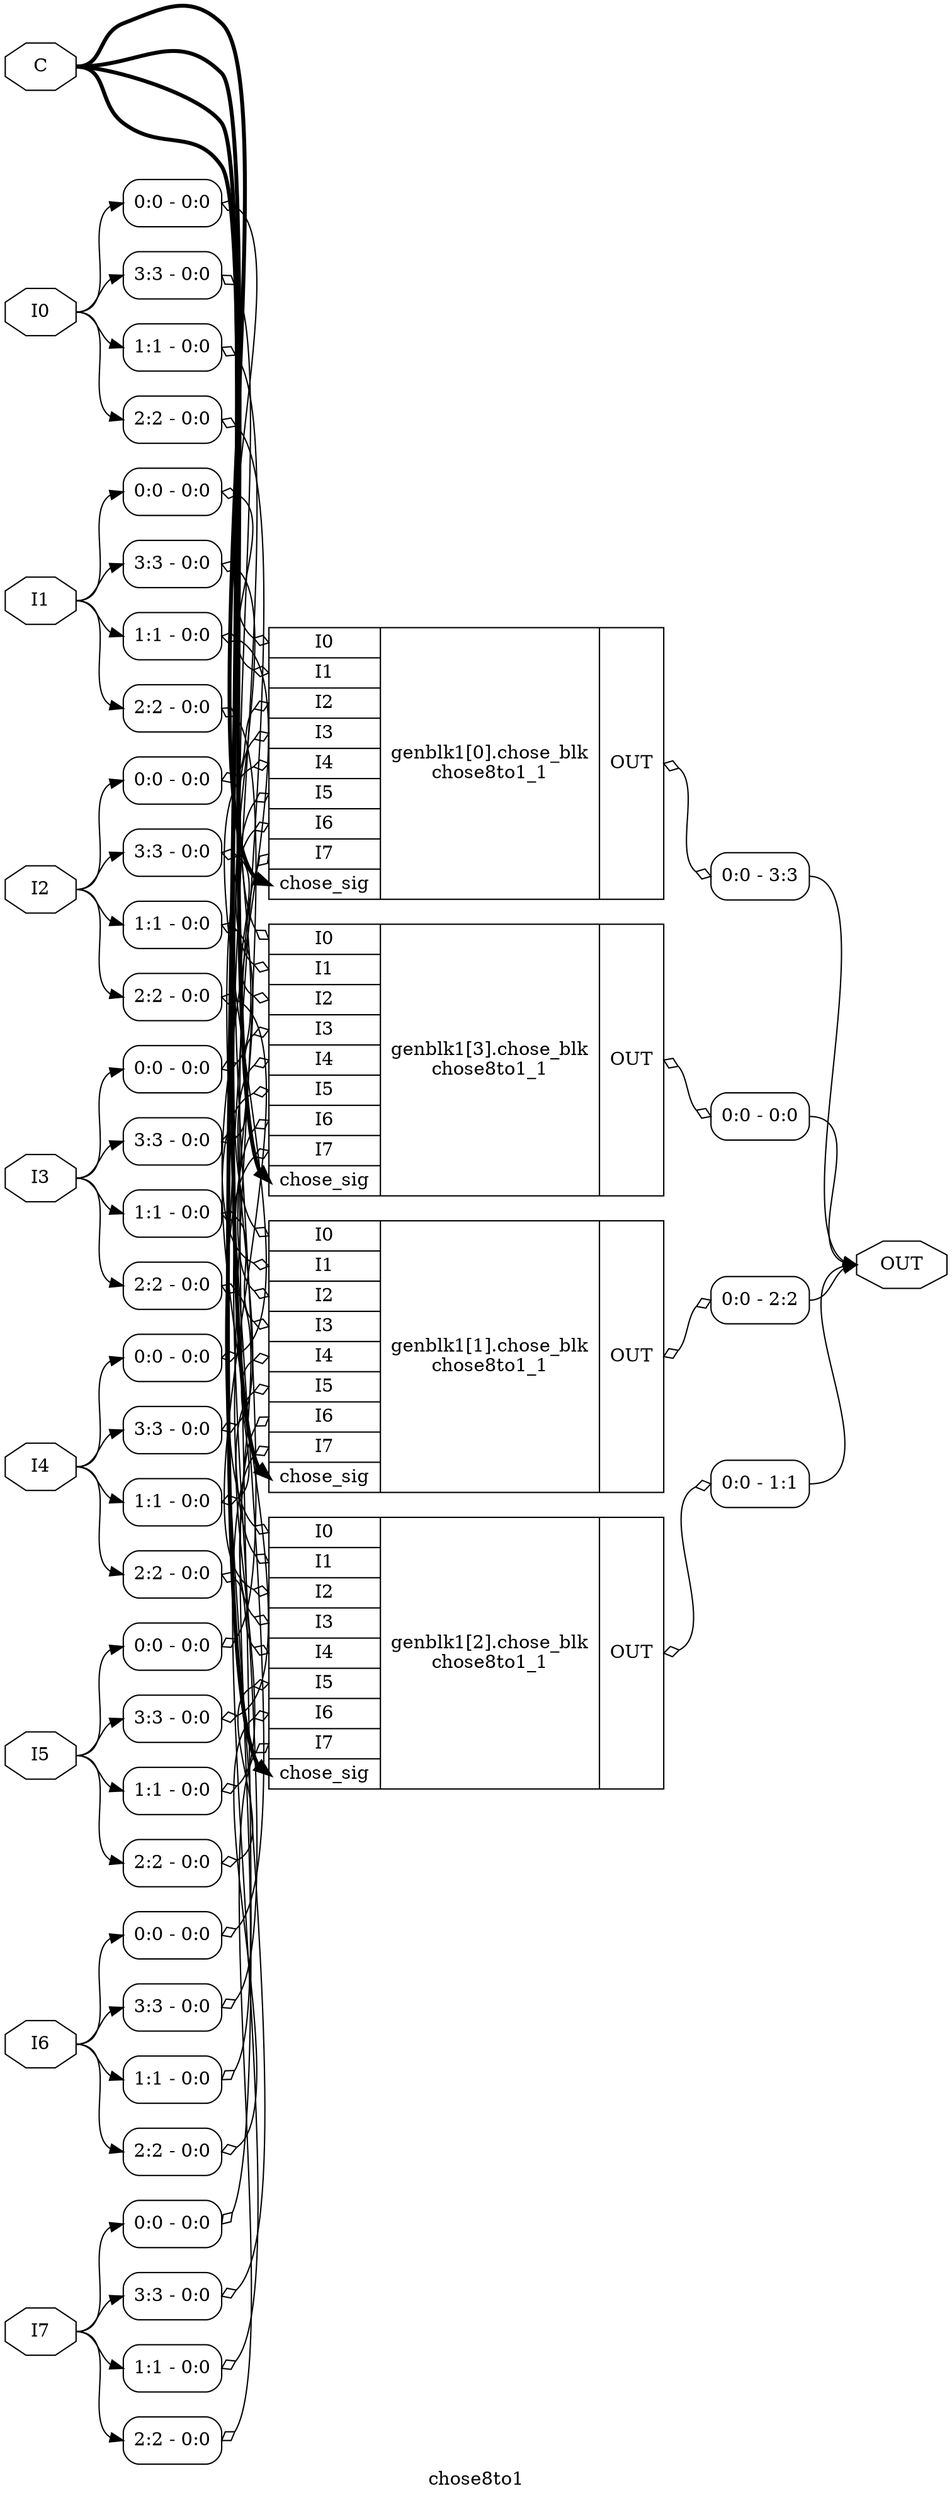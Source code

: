 digraph "chose8to1" {
label="chose8to1";
rankdir="LR";
remincross=true;
n1 [ shape=octagon, label="C", color="black", fontcolor="black" ];
n2 [ shape=octagon, label="I0", color="black", fontcolor="black" ];
n3 [ shape=octagon, label="I1", color="black", fontcolor="black" ];
n4 [ shape=octagon, label="I2", color="black", fontcolor="black" ];
n5 [ shape=octagon, label="I3", color="black", fontcolor="black" ];
n6 [ shape=octagon, label="I4", color="black", fontcolor="black" ];
n7 [ shape=octagon, label="I5", color="black", fontcolor="black" ];
n8 [ shape=octagon, label="I6", color="black", fontcolor="black" ];
n9 [ shape=octagon, label="I7", color="black", fontcolor="black" ];
n10 [ shape=octagon, label="OUT", color="black", fontcolor="black" ];
{ rank="source"; n1; n2; n3; n4; n5; n6; n7; n8; n9;}
{ rank="sink"; n10;}
c12 [ shape=record, label="{{<p2> I0|<p3> I1|<p4> I2|<p5> I3|<p6> I4|<p7> I5|<p8> I6|<p9> I7|<p11> chose_sig}|genblk1[0].chose_blk\nchose8to1_1|{<p10> OUT}}" ];
x0 [ shape=record, style=rounded, label="<s0> 0:0 - 0:0 " ];
x0:e -> c12:p2:w [arrowhead=odiamond, arrowtail=odiamond, dir=both, color="black", label=""];
x1 [ shape=record, style=rounded, label="<s0> 0:0 - 0:0 " ];
x1:e -> c12:p3:w [arrowhead=odiamond, arrowtail=odiamond, dir=both, color="black", label=""];
x2 [ shape=record, style=rounded, label="<s0> 0:0 - 0:0 " ];
x2:e -> c12:p4:w [arrowhead=odiamond, arrowtail=odiamond, dir=both, color="black", label=""];
x3 [ shape=record, style=rounded, label="<s0> 0:0 - 0:0 " ];
x3:e -> c12:p5:w [arrowhead=odiamond, arrowtail=odiamond, dir=both, color="black", label=""];
x4 [ shape=record, style=rounded, label="<s0> 0:0 - 0:0 " ];
x4:e -> c12:p6:w [arrowhead=odiamond, arrowtail=odiamond, dir=both, color="black", label=""];
x5 [ shape=record, style=rounded, label="<s0> 0:0 - 0:0 " ];
x5:e -> c12:p7:w [arrowhead=odiamond, arrowtail=odiamond, dir=both, color="black", label=""];
x6 [ shape=record, style=rounded, label="<s0> 0:0 - 0:0 " ];
x6:e -> c12:p8:w [arrowhead=odiamond, arrowtail=odiamond, dir=both, color="black", label=""];
x7 [ shape=record, style=rounded, label="<s0> 0:0 - 0:0 " ];
x7:e -> c12:p9:w [arrowhead=odiamond, arrowtail=odiamond, dir=both, color="black", label=""];
x8 [ shape=record, style=rounded, label="<s0> 0:0 - 3:3 " ];
c12:p10:e -> x8:w [arrowhead=odiamond, arrowtail=odiamond, dir=both, color="black", label=""];
c13 [ shape=record, label="{{<p2> I0|<p3> I1|<p4> I2|<p5> I3|<p6> I4|<p7> I5|<p8> I6|<p9> I7|<p11> chose_sig}|genblk1[1].chose_blk\nchose8to1_1|{<p10> OUT}}" ];
x9 [ shape=record, style=rounded, label="<s0> 1:1 - 0:0 " ];
x9:e -> c13:p2:w [arrowhead=odiamond, arrowtail=odiamond, dir=both, color="black", label=""];
x10 [ shape=record, style=rounded, label="<s0> 1:1 - 0:0 " ];
x10:e -> c13:p3:w [arrowhead=odiamond, arrowtail=odiamond, dir=both, color="black", label=""];
x11 [ shape=record, style=rounded, label="<s0> 1:1 - 0:0 " ];
x11:e -> c13:p4:w [arrowhead=odiamond, arrowtail=odiamond, dir=both, color="black", label=""];
x12 [ shape=record, style=rounded, label="<s0> 1:1 - 0:0 " ];
x12:e -> c13:p5:w [arrowhead=odiamond, arrowtail=odiamond, dir=both, color="black", label=""];
x13 [ shape=record, style=rounded, label="<s0> 1:1 - 0:0 " ];
x13:e -> c13:p6:w [arrowhead=odiamond, arrowtail=odiamond, dir=both, color="black", label=""];
x14 [ shape=record, style=rounded, label="<s0> 1:1 - 0:0 " ];
x14:e -> c13:p7:w [arrowhead=odiamond, arrowtail=odiamond, dir=both, color="black", label=""];
x15 [ shape=record, style=rounded, label="<s0> 1:1 - 0:0 " ];
x15:e -> c13:p8:w [arrowhead=odiamond, arrowtail=odiamond, dir=both, color="black", label=""];
x16 [ shape=record, style=rounded, label="<s0> 1:1 - 0:0 " ];
x16:e -> c13:p9:w [arrowhead=odiamond, arrowtail=odiamond, dir=both, color="black", label=""];
x17 [ shape=record, style=rounded, label="<s0> 0:0 - 2:2 " ];
c13:p10:e -> x17:w [arrowhead=odiamond, arrowtail=odiamond, dir=both, color="black", label=""];
c14 [ shape=record, label="{{<p2> I0|<p3> I1|<p4> I2|<p5> I3|<p6> I4|<p7> I5|<p8> I6|<p9> I7|<p11> chose_sig}|genblk1[2].chose_blk\nchose8to1_1|{<p10> OUT}}" ];
x18 [ shape=record, style=rounded, label="<s0> 2:2 - 0:0 " ];
x18:e -> c14:p2:w [arrowhead=odiamond, arrowtail=odiamond, dir=both, color="black", label=""];
x19 [ shape=record, style=rounded, label="<s0> 2:2 - 0:0 " ];
x19:e -> c14:p3:w [arrowhead=odiamond, arrowtail=odiamond, dir=both, color="black", label=""];
x20 [ shape=record, style=rounded, label="<s0> 2:2 - 0:0 " ];
x20:e -> c14:p4:w [arrowhead=odiamond, arrowtail=odiamond, dir=both, color="black", label=""];
x21 [ shape=record, style=rounded, label="<s0> 2:2 - 0:0 " ];
x21:e -> c14:p5:w [arrowhead=odiamond, arrowtail=odiamond, dir=both, color="black", label=""];
x22 [ shape=record, style=rounded, label="<s0> 2:2 - 0:0 " ];
x22:e -> c14:p6:w [arrowhead=odiamond, arrowtail=odiamond, dir=both, color="black", label=""];
x23 [ shape=record, style=rounded, label="<s0> 2:2 - 0:0 " ];
x23:e -> c14:p7:w [arrowhead=odiamond, arrowtail=odiamond, dir=both, color="black", label=""];
x24 [ shape=record, style=rounded, label="<s0> 2:2 - 0:0 " ];
x24:e -> c14:p8:w [arrowhead=odiamond, arrowtail=odiamond, dir=both, color="black", label=""];
x25 [ shape=record, style=rounded, label="<s0> 2:2 - 0:0 " ];
x25:e -> c14:p9:w [arrowhead=odiamond, arrowtail=odiamond, dir=both, color="black", label=""];
x26 [ shape=record, style=rounded, label="<s0> 0:0 - 1:1 " ];
c14:p10:e -> x26:w [arrowhead=odiamond, arrowtail=odiamond, dir=both, color="black", label=""];
c15 [ shape=record, label="{{<p2> I0|<p3> I1|<p4> I2|<p5> I3|<p6> I4|<p7> I5|<p8> I6|<p9> I7|<p11> chose_sig}|genblk1[3].chose_blk\nchose8to1_1|{<p10> OUT}}" ];
x27 [ shape=record, style=rounded, label="<s0> 3:3 - 0:0 " ];
x27:e -> c15:p2:w [arrowhead=odiamond, arrowtail=odiamond, dir=both, color="black", label=""];
x28 [ shape=record, style=rounded, label="<s0> 3:3 - 0:0 " ];
x28:e -> c15:p3:w [arrowhead=odiamond, arrowtail=odiamond, dir=both, color="black", label=""];
x29 [ shape=record, style=rounded, label="<s0> 3:3 - 0:0 " ];
x29:e -> c15:p4:w [arrowhead=odiamond, arrowtail=odiamond, dir=both, color="black", label=""];
x30 [ shape=record, style=rounded, label="<s0> 3:3 - 0:0 " ];
x30:e -> c15:p5:w [arrowhead=odiamond, arrowtail=odiamond, dir=both, color="black", label=""];
x31 [ shape=record, style=rounded, label="<s0> 3:3 - 0:0 " ];
x31:e -> c15:p6:w [arrowhead=odiamond, arrowtail=odiamond, dir=both, color="black", label=""];
x32 [ shape=record, style=rounded, label="<s0> 3:3 - 0:0 " ];
x32:e -> c15:p7:w [arrowhead=odiamond, arrowtail=odiamond, dir=both, color="black", label=""];
x33 [ shape=record, style=rounded, label="<s0> 3:3 - 0:0 " ];
x33:e -> c15:p8:w [arrowhead=odiamond, arrowtail=odiamond, dir=both, color="black", label=""];
x34 [ shape=record, style=rounded, label="<s0> 3:3 - 0:0 " ];
x34:e -> c15:p9:w [arrowhead=odiamond, arrowtail=odiamond, dir=both, color="black", label=""];
x35 [ shape=record, style=rounded, label="<s0> 0:0 - 0:0 " ];
c15:p10:e -> x35:w [arrowhead=odiamond, arrowtail=odiamond, dir=both, color="black", label=""];
n1:e -> c12:p11:w [color="black", style="setlinewidth(3)", label=""];
n1:e -> c13:p11:w [color="black", style="setlinewidth(3)", label=""];
n1:e -> c14:p11:w [color="black", style="setlinewidth(3)", label=""];
n1:e -> c15:p11:w [color="black", style="setlinewidth(3)", label=""];
x17:s0:e -> n10:w [color="black", label=""];
x26:s0:e -> n10:w [color="black", label=""];
x35:s0:e -> n10:w [color="black", label=""];
x8:s0:e -> n10:w [color="black", label=""];
n2:e -> x0:s0:w [color="black", label=""];
n2:e -> x18:s0:w [color="black", label=""];
n2:e -> x27:s0:w [color="black", label=""];
n2:e -> x9:s0:w [color="black", label=""];
n3:e -> x10:s0:w [color="black", label=""];
n3:e -> x19:s0:w [color="black", label=""];
n3:e -> x1:s0:w [color="black", label=""];
n3:e -> x28:s0:w [color="black", label=""];
n4:e -> x11:s0:w [color="black", label=""];
n4:e -> x20:s0:w [color="black", label=""];
n4:e -> x29:s0:w [color="black", label=""];
n4:e -> x2:s0:w [color="black", label=""];
n5:e -> x12:s0:w [color="black", label=""];
n5:e -> x21:s0:w [color="black", label=""];
n5:e -> x30:s0:w [color="black", label=""];
n5:e -> x3:s0:w [color="black", label=""];
n6:e -> x13:s0:w [color="black", label=""];
n6:e -> x22:s0:w [color="black", label=""];
n6:e -> x31:s0:w [color="black", label=""];
n6:e -> x4:s0:w [color="black", label=""];
n7:e -> x14:s0:w [color="black", label=""];
n7:e -> x23:s0:w [color="black", label=""];
n7:e -> x32:s0:w [color="black", label=""];
n7:e -> x5:s0:w [color="black", label=""];
n8:e -> x15:s0:w [color="black", label=""];
n8:e -> x24:s0:w [color="black", label=""];
n8:e -> x33:s0:w [color="black", label=""];
n8:e -> x6:s0:w [color="black", label=""];
n9:e -> x16:s0:w [color="black", label=""];
n9:e -> x25:s0:w [color="black", label=""];
n9:e -> x34:s0:w [color="black", label=""];
n9:e -> x7:s0:w [color="black", label=""];
}
digraph "chose8to1_1" {
label="chose8to1_1";
rankdir="LR";
remincross=true;
n1 [ shape=octagon, label="I0", color="black", fontcolor="black" ];
n2 [ shape=octagon, label="I1", color="black", fontcolor="black" ];
n3 [ shape=octagon, label="I2", color="black", fontcolor="black" ];
n4 [ shape=octagon, label="I3", color="black", fontcolor="black" ];
n5 [ shape=octagon, label="I4", color="black", fontcolor="black" ];
n6 [ shape=octagon, label="I5", color="black", fontcolor="black" ];
n7 [ shape=octagon, label="I6", color="black", fontcolor="black" ];
n8 [ shape=octagon, label="I7", color="black", fontcolor="black" ];
n9 [ shape=octagon, label="OUT", color="black", fontcolor="black" ];
n10 [ shape=diamond, label="_00_", color="black", fontcolor="black" ];
n11 [ shape=diamond, label="_01_", color="black", fontcolor="black" ];
n12 [ shape=diamond, label="_02_", color="black", fontcolor="black" ];
n13 [ shape=diamond, label="_03_", color="black", fontcolor="black" ];
n14 [ shape=diamond, label="_04_", color="black", fontcolor="black" ];
n15 [ shape=diamond, label="_05_", color="black", fontcolor="black" ];
n16 [ shape=diamond, label="_06_", color="black", fontcolor="black" ];
n17 [ shape=diamond, label="_07_", color="black", fontcolor="black" ];
n18 [ shape=diamond, label="_08_", color="black", fontcolor="black" ];
n19 [ shape=diamond, label="_09_", color="black", fontcolor="black" ];
n20 [ shape=diamond, label="_10_", color="black", fontcolor="black" ];
n21 [ shape=diamond, label="_11_", color="black", fontcolor="black" ];
n22 [ shape=diamond, label="_12_", color="black", fontcolor="black" ];
n23 [ shape=diamond, label="_13_", color="black", fontcolor="black" ];
n24 [ shape=diamond, label="_14_", color="black", fontcolor="black" ];
n25 [ shape=diamond, label="_15_", color="black", fontcolor="black" ];
n26 [ shape=diamond, label="_16_", color="black", fontcolor="black" ];
n27 [ shape=diamond, label="_17_", color="black", fontcolor="black" ];
n28 [ shape=diamond, label="_18_", color="black", fontcolor="black" ];
n29 [ shape=diamond, label="_19_", color="black", fontcolor="black" ];
n30 [ shape=diamond, label="_20_", color="black", fontcolor="black" ];
n31 [ shape=diamond, label="_21_", color="black", fontcolor="black" ];
n32 [ shape=octagon, label="chose_sig", color="black", fontcolor="black" ];
{ rank="source"; n1; n2; n3; n32; n4; n5; n6; n7; n8;}
{ rank="sink"; n9;}
c36 [ shape=record, label="{{<p33> A|<p34> B}|$110\n$and|{<p35> Y}}" ];
c37 [ shape=record, label="{{<p33> A|<p34> B}|$111\n$and|{<p35> Y}}" ];
c38 [ shape=record, label="{{<p33> A|<p34> B}|$112\n$and|{<p35> Y}}" ];
c39 [ shape=record, label="{{<p33> A|<p34> B}|$113\n$and|{<p35> Y}}" ];
c40 [ shape=record, label="{{<p33> A|<p34> B}|$114\n$and|{<p35> Y}}" ];
c41 [ shape=record, label="{{<p33> A|<p34> B}|$115\n$and|{<p35> Y}}" ];
c42 [ shape=record, label="{{<p33> A|<p34> B}|$116\n$and|{<p35> Y}}" ];
c43 [ shape=record, label="{{<p33> A|<p34> B}|$117\n$and|{<p35> Y}}" ];
v0 [ label="1'1" ];
c44 [ shape=record, label="{{<p33> A|<p34> B}|$119\n$eq|{<p35> Y}}" ];
v1 [ label="2'10" ];
c45 [ shape=record, label="{{<p33> A|<p34> B}|$120\n$eq|{<p35> Y}}" ];
v2 [ label="2'11" ];
c46 [ shape=record, label="{{<p33> A|<p34> B}|$121\n$eq|{<p35> Y}}" ];
v3 [ label="3'100" ];
c47 [ shape=record, label="{{<p33> A|<p34> B}|$122\n$eq|{<p35> Y}}" ];
v4 [ label="3'101" ];
c48 [ shape=record, label="{{<p33> A|<p34> B}|$123\n$eq|{<p35> Y}}" ];
v5 [ label="3'110" ];
c49 [ shape=record, label="{{<p33> A|<p34> B}|$124\n$eq|{<p35> Y}}" ];
v6 [ label="3'111" ];
c50 [ shape=record, label="{{<p33> A|<p34> B}|$125\n$eq|{<p35> Y}}" ];
c51 [ shape=record, label="{{<p33> A}|$118\n$logic_not|{<p35> Y}}" ];
c52 [ shape=record, label="{{<p33> A|<p34> B}|$126\n$or|{<p35> Y}}" ];
c53 [ shape=record, label="{{<p33> A|<p34> B}|$127\n$or|{<p35> Y}}" ];
c54 [ shape=record, label="{{<p33> A|<p34> B}|$128\n$or|{<p35> Y}}" ];
c55 [ shape=record, label="{{<p33> A|<p34> B}|$129\n$or|{<p35> Y}}" ];
c56 [ shape=record, label="{{<p33> A|<p34> B}|$130\n$or|{<p35> Y}}" ];
c57 [ shape=record, label="{{<p33> A|<p34> B}|$131\n$or|{<p35> Y}}" ];
c58 [ shape=record, label="{{<p33> A|<p34> B}|$132\n$or|{<p35> Y}}" ];
n1:e -> c36:p34:w [color="black", label=""];
c36:p35:e -> n10:w [color="black", label=""];
n10:e -> c52:p33:w [color="black", label=""];
c37:p35:e -> n11:w [color="black", label=""];
n11:e -> c52:p34:w [color="black", label=""];
c38:p35:e -> n12:w [color="black", label=""];
n12:e -> c53:p34:w [color="black", label=""];
c39:p35:e -> n13:w [color="black", label=""];
n13:e -> c54:p34:w [color="black", label=""];
c40:p35:e -> n14:w [color="black", label=""];
n14:e -> c55:p34:w [color="black", label=""];
c41:p35:e -> n15:w [color="black", label=""];
n15:e -> c56:p34:w [color="black", label=""];
c42:p35:e -> n16:w [color="black", label=""];
n16:e -> c57:p34:w [color="black", label=""];
c43:p35:e -> n17:w [color="black", label=""];
n17:e -> c58:p34:w [color="black", label=""];
c51:p35:e -> n18:w [color="black", label=""];
n18:e -> c36:p33:w [color="black", label=""];
c44:p35:e -> n19:w [color="black", label=""];
n19:e -> c37:p33:w [color="black", label=""];
n2:e -> c37:p34:w [color="black", label=""];
c45:p35:e -> n20:w [color="black", label=""];
n20:e -> c38:p33:w [color="black", label=""];
c46:p35:e -> n21:w [color="black", label=""];
n21:e -> c39:p33:w [color="black", label=""];
c47:p35:e -> n22:w [color="black", label=""];
n22:e -> c40:p33:w [color="black", label=""];
c48:p35:e -> n23:w [color="black", label=""];
n23:e -> c41:p33:w [color="black", label=""];
c49:p35:e -> n24:w [color="black", label=""];
n24:e -> c42:p33:w [color="black", label=""];
c50:p35:e -> n25:w [color="black", label=""];
n25:e -> c43:p33:w [color="black", label=""];
c52:p35:e -> n26:w [color="black", label=""];
n26:e -> c53:p33:w [color="black", label=""];
c53:p35:e -> n27:w [color="black", label=""];
n27:e -> c54:p33:w [color="black", label=""];
c54:p35:e -> n28:w [color="black", label=""];
n28:e -> c55:p33:w [color="black", label=""];
c55:p35:e -> n29:w [color="black", label=""];
n29:e -> c56:p33:w [color="black", label=""];
n3:e -> c38:p34:w [color="black", label=""];
c56:p35:e -> n30:w [color="black", label=""];
n30:e -> c57:p33:w [color="black", label=""];
c57:p35:e -> n31:w [color="black", label=""];
n31:e -> c58:p33:w [color="black", label=""];
n32:e -> c44:p33:w [color="black", style="setlinewidth(3)", label=""];
n32:e -> c45:p33:w [color="black", style="setlinewidth(3)", label=""];
n32:e -> c46:p33:w [color="black", style="setlinewidth(3)", label=""];
n32:e -> c47:p33:w [color="black", style="setlinewidth(3)", label=""];
n32:e -> c48:p33:w [color="black", style="setlinewidth(3)", label=""];
n32:e -> c49:p33:w [color="black", style="setlinewidth(3)", label=""];
n32:e -> c50:p33:w [color="black", style="setlinewidth(3)", label=""];
n32:e -> c51:p33:w [color="black", style="setlinewidth(3)", label=""];
n4:e -> c39:p34:w [color="black", label=""];
n5:e -> c40:p34:w [color="black", label=""];
n6:e -> c41:p34:w [color="black", label=""];
n7:e -> c42:p34:w [color="black", label=""];
n8:e -> c43:p34:w [color="black", label=""];
c58:p35:e -> n9:w [color="black", label=""];
v0:e -> c44:p34:w [color="black", label=""];
v1:e -> c45:p34:w [color="black", style="setlinewidth(3)", label=""];
v2:e -> c46:p34:w [color="black", style="setlinewidth(3)", label=""];
v3:e -> c47:p34:w [color="black", style="setlinewidth(3)", label=""];
v4:e -> c48:p34:w [color="black", style="setlinewidth(3)", label=""];
v5:e -> c49:p34:w [color="black", style="setlinewidth(3)", label=""];
v6:e -> c50:p34:w [color="black", style="setlinewidth(3)", label=""];
}
digraph "decoder_3to8" {
label="decoder_3to8";
rankdir="LR";
remincross=true;
n1 [ shape=diamond, label="I", color="black", fontcolor="black" ];
n2 [ shape=octagon, label="INPUT", color="black", fontcolor="black" ];
n3 [ shape=octagon, label="OUT", color="black", fontcolor="black" ];
n4 [ shape=diamond, label="_00_", color="black", fontcolor="black" ];
n5 [ shape=diamond, label="_01_", color="black", fontcolor="black" ];
n6 [ shape=diamond, label="_02_", color="black", fontcolor="black" ];
n7 [ shape=diamond, label="_03_", color="black", fontcolor="black" ];
n8 [ shape=diamond, label="_04_", color="black", fontcolor="black" ];
n9 [ shape=diamond, label="_05_", color="black", fontcolor="black" ];
n10 [ shape=diamond, label="_06_", color="black", fontcolor="black" ];
n11 [ shape=diamond, label="_07_", color="black", fontcolor="black" ];
n12 [ shape=diamond, label="_08_", color="black", fontcolor="black" ];
n13 [ shape=diamond, label="_09_", color="black", fontcolor="black" ];
n14 [ shape=diamond, label="_10_", color="black", fontcolor="black" ];
n15 [ shape=diamond, label="_11_", color="black", fontcolor="black" ];
n16 [ shape=diamond, label="_12_", color="black", fontcolor="black" ];
n17 [ shape=diamond, label="_13_", color="black", fontcolor="black" ];
n18 [ shape=diamond, label="_14_", color="black", fontcolor="black" ];
{ rank="source"; n2;}
{ rank="sink"; n3;}
c22 [ shape=record, label="{{<p19> A|<p20> B}|$87\n$and|{<p21> Y}}" ];
c23 [ shape=record, label="{{<p19> A|<p20> B}|$88\n$and|{<p21> Y}}" ];
c24 [ shape=record, label="{{<p19> A|<p20> B}|$89\n$and|{<p21> Y}}" ];
x0 [ shape=record, style=rounded, label="<s0> 0:0 - 0:0 " ];
x0:e -> c24:p20:w [arrowhead=odiamond, arrowtail=odiamond, dir=both, color="black", label=""];
c25 [ shape=record, label="{{<p19> A|<p20> B}|$90\n$and|{<p21> Y}}" ];
c26 [ shape=record, label="{{<p19> A|<p20> B}|$91\n$and|{<p21> Y}}" ];
x1 [ shape=record, style=rounded, label="<s0> 1:1 - 0:0 " ];
x1:e -> c26:p20:w [arrowhead=odiamond, arrowtail=odiamond, dir=both, color="black", label=""];
c27 [ shape=record, label="{{<p19> A|<p20> B}|$92\n$and|{<p21> Y}}" ];
x2 [ shape=record, style=rounded, label="<s0> 0:0 - 0:0 " ];
x2:e -> c27:p20:w [arrowhead=odiamond, arrowtail=odiamond, dir=both, color="black", label=""];
c28 [ shape=record, label="{{<p19> A|<p20> B}|$93\n$and|{<p21> Y}}" ];
x3 [ shape=record, style=rounded, label="<s0> 2:2 - 0:0 " ];
x3:e -> c28:p19:w [arrowhead=odiamond, arrowtail=odiamond, dir=both, color="black", label=""];
c29 [ shape=record, label="{{<p19> A|<p20> B}|$94\n$and|{<p21> Y}}" ];
c30 [ shape=record, label="{{<p19> A|<p20> B}|$95\n$and|{<p21> Y}}" ];
x4 [ shape=record, style=rounded, label="<s0> 0:0 - 0:0 " ];
x4:e -> c30:p20:w [arrowhead=odiamond, arrowtail=odiamond, dir=both, color="black", label=""];
c31 [ shape=record, label="{{<p19> A|<p20> B}|$96\n$and|{<p21> Y}}" ];
x5 [ shape=record, style=rounded, label="<s0> 2:2 - 0:0 " ];
x5:e -> c31:p19:w [arrowhead=odiamond, arrowtail=odiamond, dir=both, color="black", label=""];
x6 [ shape=record, style=rounded, label="<s0> 1:1 - 0:0 " ];
x6:e -> c31:p20:w [arrowhead=odiamond, arrowtail=odiamond, dir=both, color="black", label=""];
c32 [ shape=record, label="{{<p19> A|<p20> B}|$97\n$and|{<p21> Y}}" ];
c33 [ shape=record, label="{{<p19> A|<p20> B}|$98\n$and|{<p21> Y}}" ];
x7 [ shape=record, style=rounded, label="<s0> 0:0 - 0:0 " ];
x7:e -> c33:p20:w [arrowhead=odiamond, arrowtail=odiamond, dir=both, color="black", label=""];
c34 [ shape=record, label="{{<p19> A}|$99\n$not|{<p21> Y}}" ];
x8 [ shape=record, style=rounded, label="<s0> 0:0 - 0:0 " ];
c34:p21:e -> x8:w [arrowhead=odiamond, arrowtail=odiamond, dir=both, color="black", label=""];
c35 [ shape=record, label="{{<p19> A}|$100\n$not|{<p21> Y}}" ];
x9 [ shape=record, style=rounded, label="<s0> 0:0 - 1:1 " ];
c35:p21:e -> x9:w [arrowhead=odiamond, arrowtail=odiamond, dir=both, color="black", label=""];
c36 [ shape=record, label="{{<p19> A}|$101\n$not|{<p21> Y}}" ];
x10 [ shape=record, style=rounded, label="<s0> 0:0 - 2:2 " ];
c36:p21:e -> x10:w [arrowhead=odiamond, arrowtail=odiamond, dir=both, color="black", label=""];
c37 [ shape=record, label="{{<p19> A}|$102\n$not|{<p21> Y}}" ];
x11 [ shape=record, style=rounded, label="<s0> 2:2 - 0:0 " ];
x11:e -> c37:p19:w [arrowhead=odiamond, arrowtail=odiamond, dir=both, color="black", label=""];
c38 [ shape=record, label="{{<p19> A}|$103\n$not|{<p21> Y}}" ];
x12 [ shape=record, style=rounded, label="<s0> 0:0 - 3:3 " ];
c38:p21:e -> x12:w [arrowhead=odiamond, arrowtail=odiamond, dir=both, color="black", label=""];
c39 [ shape=record, label="{{<p19> A}|$104\n$not|{<p21> Y}}" ];
x13 [ shape=record, style=rounded, label="<s0> 1:1 - 0:0 " ];
x13:e -> c39:p19:w [arrowhead=odiamond, arrowtail=odiamond, dir=both, color="black", label=""];
c40 [ shape=record, label="{{<p19> A}|$105\n$not|{<p21> Y}}" ];
x14 [ shape=record, style=rounded, label="<s0> 0:0 - 0:0 " ];
x14:e -> c40:p19:w [arrowhead=odiamond, arrowtail=odiamond, dir=both, color="black", label=""];
c41 [ shape=record, label="{{<p19> A}|$106\n$not|{<p21> Y}}" ];
x15 [ shape=record, style=rounded, label="<s0> 0:0 - 4:4 " ];
c41:p21:e -> x15:w [arrowhead=odiamond, arrowtail=odiamond, dir=both, color="black", label=""];
c42 [ shape=record, label="{{<p19> A}|$107\n$not|{<p21> Y}}" ];
x16 [ shape=record, style=rounded, label="<s0> 0:0 - 5:5 " ];
c42:p21:e -> x16:w [arrowhead=odiamond, arrowtail=odiamond, dir=both, color="black", label=""];
c43 [ shape=record, label="{{<p19> A}|$108\n$not|{<p21> Y}}" ];
x17 [ shape=record, style=rounded, label="<s0> 0:0 - 6:6 " ];
c43:p21:e -> x17:w [arrowhead=odiamond, arrowtail=odiamond, dir=both, color="black", label=""];
c44 [ shape=record, label="{{<p19> A}|$109\n$not|{<p21> Y}}" ];
x18 [ shape=record, style=rounded, label="<s0> 0:0 - 7:7 " ];
c44:p21:e -> x18:w [arrowhead=odiamond, arrowtail=odiamond, dir=both, color="black", label=""];
x19 [ shape=record, style=rounded, label="<s3> 0:0 - 3:3 |<s2> 1:1 - 2:2 |<s1> 2:2 - 1:1 |0 -&gt; 0:0 " ];
x19:e -> n1:w [color="black", style="setlinewidth(3)", label=""];
c27:p21:e -> n10:w [color="black", label=""];
n10:e -> c38:p19:w [color="black", label=""];
c28:p21:e -> n11:w [color="black", label=""];
n11:e -> c29:p19:w [color="black", label=""];
n11:e -> c30:p19:w [color="black", label=""];
c29:p21:e -> n12:w [color="black", label=""];
n12:e -> c41:p19:w [color="black", label=""];
c30:p21:e -> n13:w [color="black", label=""];
n13:e -> c42:p19:w [color="black", label=""];
c31:p21:e -> n14:w [color="black", label=""];
n14:e -> c32:p19:w [color="black", label=""];
n14:e -> c33:p19:w [color="black", label=""];
c32:p21:e -> n15:w [color="black", label=""];
n15:e -> c43:p19:w [color="black", label=""];
c33:p21:e -> n16:w [color="black", label=""];
n16:e -> c44:p19:w [color="black", label=""];
c39:p21:e -> n17:w [color="black", label=""];
n17:e -> c23:p20:w [color="black", label=""];
n17:e -> c28:p20:w [color="black", label=""];
c40:p21:e -> n18:w [color="black", label=""];
n18:e -> c22:p20:w [color="black", label=""];
n18:e -> c25:p20:w [color="black", label=""];
n18:e -> c29:p20:w [color="black", label=""];
n18:e -> c32:p20:w [color="black", label=""];
n2:e -> x0:s0:w [color="black", label=""];
n2:e -> x11:s0:w [color="black", label=""];
n2:e -> x13:s0:w [color="black", label=""];
n2:e -> x14:s0:w [color="black", label=""];
n2:e -> x19:s1:w [color="black", label=""];
n2:e -> x19:s2:w [color="black", label=""];
n2:e -> x19:s3:w [color="black", label=""];
n2:e -> x1:s0:w [color="black", label=""];
n2:e -> x2:s0:w [color="black", label=""];
n2:e -> x3:s0:w [color="black", label=""];
n2:e -> x4:s0:w [color="black", label=""];
n2:e -> x5:s0:w [color="black", label=""];
n2:e -> x6:s0:w [color="black", label=""];
n2:e -> x7:s0:w [color="black", label=""];
x10:s0:e -> n3:w [color="black", label=""];
x12:s0:e -> n3:w [color="black", label=""];
x15:s0:e -> n3:w [color="black", label=""];
x16:s0:e -> n3:w [color="black", label=""];
x17:s0:e -> n3:w [color="black", label=""];
x18:s0:e -> n3:w [color="black", label=""];
x8:s0:e -> n3:w [color="black", label=""];
x9:s0:e -> n3:w [color="black", label=""];
c37:p21:e -> n4:w [color="black", label=""];
n4:e -> c23:p19:w [color="black", label=""];
n4:e -> c26:p19:w [color="black", label=""];
c23:p21:e -> n5:w [color="black", label=""];
n5:e -> c22:p19:w [color="black", label=""];
n5:e -> c24:p19:w [color="black", label=""];
c22:p21:e -> n6:w [color="black", label=""];
n6:e -> c34:p19:w [color="black", label=""];
c24:p21:e -> n7:w [color="black", label=""];
n7:e -> c35:p19:w [color="black", label=""];
c26:p21:e -> n8:w [color="black", label=""];
n8:e -> c25:p19:w [color="black", label=""];
n8:e -> c27:p19:w [color="black", label=""];
c25:p21:e -> n9:w [color="black", label=""];
n9:e -> c36:p19:w [color="black", label=""];
}
digraph "decoder_seg" {
label="decoder_seg";
rankdir="LR";
remincross=true;
n1 [ shape=octagon, label="I", color="black", fontcolor="black" ];
n2 [ shape=diamond, label="_000_", color="black", fontcolor="black" ];
n3 [ shape=diamond, label="_001_", color="black", fontcolor="black" ];
n4 [ shape=diamond, label="_002_", color="black", fontcolor="black" ];
n5 [ shape=diamond, label="_003_", color="black", fontcolor="black" ];
n6 [ shape=diamond, label="_004_", color="black", fontcolor="black" ];
n7 [ shape=diamond, label="_005_", color="black", fontcolor="black" ];
n8 [ shape=diamond, label="_006_", color="black", fontcolor="black" ];
n9 [ shape=diamond, label="_007_", color="black", fontcolor="black" ];
n10 [ shape=diamond, label="_008_", color="black", fontcolor="black" ];
n11 [ shape=diamond, label="_009_", color="black", fontcolor="black" ];
n12 [ shape=diamond, label="_010_", color="black", fontcolor="black" ];
n13 [ shape=diamond, label="_011_", color="black", fontcolor="black" ];
n14 [ shape=diamond, label="_012_", color="black", fontcolor="black" ];
n15 [ shape=diamond, label="_013_", color="black", fontcolor="black" ];
n16 [ shape=diamond, label="_014_", color="black", fontcolor="black" ];
n17 [ shape=diamond, label="_015_", color="black", fontcolor="black" ];
n18 [ shape=diamond, label="_016_", color="black", fontcolor="black" ];
n19 [ shape=diamond, label="_017_", color="black", fontcolor="black" ];
n20 [ shape=diamond, label="_018_", color="black", fontcolor="black" ];
n21 [ shape=diamond, label="_019_", color="black", fontcolor="black" ];
n22 [ shape=diamond, label="_020_", color="black", fontcolor="black" ];
n23 [ shape=diamond, label="_021_", color="black", fontcolor="black" ];
n24 [ shape=diamond, label="_022_", color="black", fontcolor="black" ];
n25 [ shape=diamond, label="_023_", color="black", fontcolor="black" ];
n26 [ shape=diamond, label="_024_", color="black", fontcolor="black" ];
n27 [ shape=diamond, label="_025_", color="black", fontcolor="black" ];
n28 [ shape=diamond, label="_026_", color="black", fontcolor="black" ];
n29 [ shape=diamond, label="_027_", color="black", fontcolor="black" ];
n30 [ shape=diamond, label="_028_", color="black", fontcolor="black" ];
n31 [ shape=diamond, label="_029_", color="black", fontcolor="black" ];
n32 [ shape=diamond, label="_030_", color="black", fontcolor="black" ];
n33 [ shape=diamond, label="_031_", color="black", fontcolor="black" ];
n34 [ shape=diamond, label="_032_", color="black", fontcolor="black" ];
n35 [ shape=diamond, label="_033_", color="black", fontcolor="black" ];
n36 [ shape=diamond, label="_034_", color="black", fontcolor="black" ];
n37 [ shape=diamond, label="_035_", color="black", fontcolor="black" ];
n38 [ shape=diamond, label="_036_", color="black", fontcolor="black" ];
n39 [ shape=diamond, label="_037_", color="black", fontcolor="black" ];
n40 [ shape=diamond, label="_038_", color="black", fontcolor="black" ];
n41 [ shape=diamond, label="_039_", color="black", fontcolor="black" ];
n42 [ shape=diamond, label="_040_", color="black", fontcolor="black" ];
n43 [ shape=diamond, label="_041_", color="black", fontcolor="black" ];
n44 [ shape=diamond, label="_042_", color="black", fontcolor="black" ];
n45 [ shape=diamond, label="_043_", color="black", fontcolor="black" ];
n46 [ shape=diamond, label="_044_", color="black", fontcolor="black" ];
n47 [ shape=diamond, label="_045_", color="black", fontcolor="black" ];
n48 [ shape=diamond, label="_046_", color="black", fontcolor="black" ];
n49 [ shape=diamond, label="_047_", color="black", fontcolor="black" ];
n50 [ shape=diamond, label="_048_", color="black", fontcolor="black" ];
n51 [ shape=diamond, label="_049_", color="black", fontcolor="black" ];
n52 [ shape=diamond, label="_050_", color="black", fontcolor="black" ];
n53 [ shape=diamond, label="_051_", color="black", fontcolor="black" ];
n54 [ shape=diamond, label="_052_", color="black", fontcolor="black" ];
n55 [ shape=octagon, label="seg", color="black", fontcolor="black" ];
{ rank="source"; n1;}
{ rank="sink"; n55;}
c59 [ shape=record, label="{{<p56> A|<p57> B}|$27\n$and|{<p58> Y}}" ];
x0 [ shape=record, style=rounded, label="<s0> 3:3 - 0:0 " ];
x0:e -> c59:p57:w [arrowhead=odiamond, arrowtail=odiamond, dir=both, color="black", label=""];
c60 [ shape=record, label="{{<p56> A|<p57> B}|$28\n$and|{<p58> Y}}" ];
c61 [ shape=record, label="{{<p56> A|<p57> B}|$29\n$and|{<p58> Y}}" ];
x1 [ shape=record, style=rounded, label="<s0> 3:3 - 0:0 " ];
x1:e -> c61:p57:w [arrowhead=odiamond, arrowtail=odiamond, dir=both, color="black", label=""];
c62 [ shape=record, label="{{<p56> A|<p57> B}|$30\n$and|{<p58> Y}}" ];
c63 [ shape=record, label="{{<p56> A|<p57> B}|$31\n$and|{<p58> Y}}" ];
c64 [ shape=record, label="{{<p56> A|<p57> B}|$32\n$and|{<p58> Y}}" ];
x2 [ shape=record, style=rounded, label="<s0> 3:3 - 0:0 " ];
x2:e -> c64:p57:w [arrowhead=odiamond, arrowtail=odiamond, dir=both, color="black", label=""];
c65 [ shape=record, label="{{<p56> A|<p57> B}|$33\n$and|{<p58> Y}}" ];
x3 [ shape=record, style=rounded, label="<s0> 2:2 - 0:0 " ];
x3:e -> c65:p57:w [arrowhead=odiamond, arrowtail=odiamond, dir=both, color="black", label=""];
c66 [ shape=record, label="{{<p56> A|<p57> B}|$34\n$and|{<p58> Y}}" ];
c67 [ shape=record, label="{{<p56> A|<p57> B}|$35\n$and|{<p58> Y}}" ];
c68 [ shape=record, label="{{<p56> A|<p57> B}|$36\n$and|{<p58> Y}}" ];
c69 [ shape=record, label="{{<p56> A|<p57> B}|$37\n$and|{<p58> Y}}" ];
c70 [ shape=record, label="{{<p56> A|<p57> B}|$38\n$and|{<p58> Y}}" ];
x4 [ shape=record, style=rounded, label="<s0> 3:3 - 0:0 " ];
x4:e -> c70:p57:w [arrowhead=odiamond, arrowtail=odiamond, dir=both, color="black", label=""];
c71 [ shape=record, label="{{<p56> A|<p57> B}|$39\n$and|{<p58> Y}}" ];
x5 [ shape=record, style=rounded, label="<s0> 0:0 - 0:0 " ];
x5:e -> c71:p56:w [arrowhead=odiamond, arrowtail=odiamond, dir=both, color="black", label=""];
c72 [ shape=record, label="{{<p56> A|<p57> B}|$40\n$and|{<p58> Y}}" ];
x6 [ shape=record, style=rounded, label="<s0> 3:3 - 0:0 " ];
x6:e -> c72:p57:w [arrowhead=odiamond, arrowtail=odiamond, dir=both, color="black", label=""];
c73 [ shape=record, label="{{<p56> A|<p57> B}|$41\n$and|{<p58> Y}}" ];
x7 [ shape=record, style=rounded, label="<s0> 1:1 - 0:0 " ];
x7:e -> c73:p57:w [arrowhead=odiamond, arrowtail=odiamond, dir=both, color="black", label=""];
c74 [ shape=record, label="{{<p56> A|<p57> B}|$42\n$and|{<p58> Y}}" ];
c75 [ shape=record, label="{{<p56> A|<p57> B}|$43\n$and|{<p58> Y}}" ];
x8 [ shape=record, style=rounded, label="<s0> 3:3 - 0:0 " ];
x8:e -> c75:p57:w [arrowhead=odiamond, arrowtail=odiamond, dir=both, color="black", label=""];
c76 [ shape=record, label="{{<p56> A|<p57> B}|$44\n$and|{<p58> Y}}" ];
c77 [ shape=record, label="{{<p56> A|<p57> B}|$45\n$and|{<p58> Y}}" ];
x9 [ shape=record, style=rounded, label="<s0> 2:2 - 0:0 " ];
x9:e -> c77:p57:w [arrowhead=odiamond, arrowtail=odiamond, dir=both, color="black", label=""];
c78 [ shape=record, label="{{<p56> A|<p57> B}|$46\n$and|{<p58> Y}}" ];
x10 [ shape=record, style=rounded, label="<s0> 3:3 - 0:0 " ];
x10:e -> c78:p57:w [arrowhead=odiamond, arrowtail=odiamond, dir=both, color="black", label=""];
c79 [ shape=record, label="{{<p56> A|<p57> B}|$47\n$and|{<p58> Y}}" ];
x11 [ shape=record, style=rounded, label="<s0> 2:2 - 0:0 " ];
x11:e -> c79:p57:w [arrowhead=odiamond, arrowtail=odiamond, dir=both, color="black", label=""];
c80 [ shape=record, label="{{<p56> A|<p57> B}|$48\n$and|{<p58> Y}}" ];
c81 [ shape=record, label="{{<p56> A|<p57> B}|$49\n$and|{<p58> Y}}" ];
c82 [ shape=record, label="{{<p56> A|<p57> B}|$50\n$and|{<p58> Y}}" ];
x12 [ shape=record, style=rounded, label="<s0> 3:3 - 0:0 " ];
x12:e -> c82:p57:w [arrowhead=odiamond, arrowtail=odiamond, dir=both, color="black", label=""];
c83 [ shape=record, label="{{<p56> A|<p57> B}|$51\n$and|{<p58> Y}}" ];
x13 [ shape=record, style=rounded, label="<s0> 2:2 - 0:0 " ];
x13:e -> c83:p57:w [arrowhead=odiamond, arrowtail=odiamond, dir=both, color="black", label=""];
c84 [ shape=record, label="{{<p56> A|<p57> B}|$52\n$and|{<p58> Y}}" ];
x14 [ shape=record, style=rounded, label="<s0> 0:0 - 0:0 " ];
x14:e -> c84:p56:w [arrowhead=odiamond, arrowtail=odiamond, dir=both, color="black", label=""];
x15 [ shape=record, style=rounded, label="<s0> 1:1 - 0:0 " ];
x15:e -> c84:p57:w [arrowhead=odiamond, arrowtail=odiamond, dir=both, color="black", label=""];
c85 [ shape=record, label="{{<p56> A|<p57> B}|$53\n$and|{<p58> Y}}" ];
c86 [ shape=record, label="{{<p56> A}|$54\n$not|{<p58> Y}}" ];
x16 [ shape=record, style=rounded, label="<s0> 1:1 - 0:0 " ];
x16:e -> c86:p56:w [arrowhead=odiamond, arrowtail=odiamond, dir=both, color="black", label=""];
c87 [ shape=record, label="{{<p56> A}|$55\n$not|{<p58> Y}}" ];
x17 [ shape=record, style=rounded, label="<s0> 0:0 - 0:0 " ];
x17:e -> c87:p56:w [arrowhead=odiamond, arrowtail=odiamond, dir=both, color="black", label=""];
c88 [ shape=record, label="{{<p56> A}|$56\n$not|{<p58> Y}}" ];
x18 [ shape=record, style=rounded, label="<s0> 2:2 - 0:0 " ];
x18:e -> c88:p56:w [arrowhead=odiamond, arrowtail=odiamond, dir=both, color="black", label=""];
c89 [ shape=record, label="{{<p56> A}|$57\n$not|{<p58> Y}}" ];
x19 [ shape=record, style=rounded, label="<s0> 3:3 - 0:0 " ];
x19:e -> c89:p56:w [arrowhead=odiamond, arrowtail=odiamond, dir=both, color="black", label=""];
c90 [ shape=record, label="{{<p56> A|<p57> B}|$58\n$or|{<p58> Y}}" ];
c91 [ shape=record, label="{{<p56> A|<p57> B}|$59\n$or|{<p58> Y}}" ];
c92 [ shape=record, label="{{<p56> A|<p57> B}|$60\n$or|{<p58> Y}}" ];
x20 [ shape=record, style=rounded, label="<s0> 0:0 - 0:0 " ];
c92:p58:e -> x20:w [arrowhead=odiamond, arrowtail=odiamond, dir=both, color="black", label=""];
c93 [ shape=record, label="{{<p56> A|<p57> B}|$61\n$or|{<p58> Y}}" ];
c94 [ shape=record, label="{{<p56> A|<p57> B}|$62\n$or|{<p58> Y}}" ];
c95 [ shape=record, label="{{<p56> A|<p57> B}|$63\n$or|{<p58> Y}}" ];
c96 [ shape=record, label="{{<p56> A|<p57> B}|$64\n$or|{<p58> Y}}" ];
c97 [ shape=record, label="{{<p56> A|<p57> B}|$65\n$or|{<p58> Y}}" ];
x21 [ shape=record, style=rounded, label="<s0> 0:0 - 1:1 " ];
c97:p58:e -> x21:w [arrowhead=odiamond, arrowtail=odiamond, dir=both, color="black", label=""];
c98 [ shape=record, label="{{<p56> A|<p57> B}|$66\n$or|{<p58> Y}}" ];
c99 [ shape=record, label="{{<p56> A|<p57> B}|$67\n$or|{<p58> Y}}" ];
c100 [ shape=record, label="{{<p56> A|<p57> B}|$68\n$or|{<p58> Y}}" ];
x22 [ shape=record, style=rounded, label="<s0> 0:0 - 2:2 " ];
c100:p58:e -> x22:w [arrowhead=odiamond, arrowtail=odiamond, dir=both, color="black", label=""];
c101 [ shape=record, label="{{<p56> A|<p57> B}|$69\n$or|{<p58> Y}}" ];
c102 [ shape=record, label="{{<p56> A|<p57> B}|$70\n$or|{<p58> Y}}" ];
x23 [ shape=record, style=rounded, label="<s0> 0:0 - 3:3 " ];
c102:p58:e -> x23:w [arrowhead=odiamond, arrowtail=odiamond, dir=both, color="black", label=""];
c103 [ shape=record, label="{{<p56> A|<p57> B}|$71\n$or|{<p58> Y}}" ];
c104 [ shape=record, label="{{<p56> A|<p57> B}|$72\n$or|{<p58> Y}}" ];
c105 [ shape=record, label="{{<p56> A|<p57> B}|$73\n$or|{<p58> Y}}" ];
c106 [ shape=record, label="{{<p56> A|<p57> B}|$74\n$or|{<p58> Y}}" ];
c107 [ shape=record, label="{{<p56> A|<p57> B}|$75\n$or|{<p58> Y}}" ];
c108 [ shape=record, label="{{<p56> A|<p57> B}|$76\n$or|{<p58> Y}}" ];
c109 [ shape=record, label="{{<p56> A|<p57> B}|$77\n$or|{<p58> Y}}" ];
c110 [ shape=record, label="{{<p56> A|<p57> B}|$78\n$or|{<p58> Y}}" ];
x24 [ shape=record, style=rounded, label="<s0> 0:0 - 4:4 " ];
c110:p58:e -> x24:w [arrowhead=odiamond, arrowtail=odiamond, dir=both, color="black", label=""];
c111 [ shape=record, label="{{<p56> A|<p57> B}|$79\n$or|{<p58> Y}}" ];
c112 [ shape=record, label="{{<p56> A|<p57> B}|$80\n$or|{<p58> Y}}" ];
c113 [ shape=record, label="{{<p56> A|<p57> B}|$81\n$or|{<p58> Y}}" ];
c114 [ shape=record, label="{{<p56> A|<p57> B}|$82\n$or|{<p58> Y}}" ];
c115 [ shape=record, label="{{<p56> A|<p57> B}|$83\n$or|{<p58> Y}}" ];
x25 [ shape=record, style=rounded, label="<s0> 0:0 - 5:5 " ];
c115:p58:e -> x25:w [arrowhead=odiamond, arrowtail=odiamond, dir=both, color="black", label=""];
c116 [ shape=record, label="{{<p56> A|<p57> B}|$84\n$or|{<p58> Y}}" ];
c117 [ shape=record, label="{{<p56> A|<p57> B}|$85\n$or|{<p58> Y}}" ];
c118 [ shape=record, label="{{<p56> A|<p57> B}|$86\n$or|{<p58> Y}}" ];
x26 [ shape=record, style=rounded, label="<s0> 0:0 - 6:6 " ];
c118:p58:e -> x26:w [arrowhead=odiamond, arrowtail=odiamond, dir=both, color="black", label=""];
n1:e -> x0:s0:w [color="black", label=""];
n1:e -> x10:s0:w [color="black", label=""];
n1:e -> x11:s0:w [color="black", label=""];
n1:e -> x12:s0:w [color="black", label=""];
n1:e -> x13:s0:w [color="black", label=""];
n1:e -> x14:s0:w [color="black", label=""];
n1:e -> x15:s0:w [color="black", label=""];
n1:e -> x16:s0:w [color="black", label=""];
n1:e -> x17:s0:w [color="black", label=""];
n1:e -> x18:s0:w [color="black", label=""];
n1:e -> x19:s0:w [color="black", label=""];
n1:e -> x1:s0:w [color="black", label=""];
n1:e -> x2:s0:w [color="black", label=""];
n1:e -> x3:s0:w [color="black", label=""];
n1:e -> x4:s0:w [color="black", label=""];
n1:e -> x5:s0:w [color="black", label=""];
n1:e -> x6:s0:w [color="black", label=""];
n1:e -> x7:s0:w [color="black", label=""];
n1:e -> x8:s0:w [color="black", label=""];
n1:e -> x9:s0:w [color="black", label=""];
c79:p58:e -> n10:w [color="black", label=""];
n10:e -> c63:p56:w [color="black", label=""];
n10:e -> c64:p56:w [color="black", label=""];
c64:p58:e -> n11:w [color="black", label=""];
n11:e -> c100:p57:w [color="black", label=""];
n11:e -> c102:p57:w [color="black", label=""];
n11:e -> c110:p57:w [color="black", label=""];
n11:e -> c115:p57:w [color="black", label=""];
n11:e -> c92:p57:w [color="black", label=""];
n11:e -> c97:p57:w [color="black", label=""];
c80:p58:e -> n12:w [color="black", label=""];
n12:e -> c67:p56:w [color="black", label=""];
n12:e -> c77:p56:w [color="black", label=""];
c67:p58:e -> n13:w [color="black", label=""];
n13:e -> c81:p56:w [color="black", label=""];
n13:e -> c82:p56:w [color="black", label=""];
c82:p58:e -> n14:w [color="black", label=""];
n14:e -> c103:p56:w [color="black", label=""];
n14:e -> c105:p56:w [color="black", label=""];
n14:e -> c111:p56:w [color="black", label=""];
n14:e -> c116:p57:w [color="black", label=""];
c73:p58:e -> n15:w [color="black", label=""];
n15:e -> c68:p56:w [color="black", label=""];
n15:e -> c83:p56:w [color="black", label=""];
c59:p58:e -> n16:w [color="black", label=""];
n16:e -> c107:p57:w [color="black", label=""];
n16:e -> c93:p56:w [color="black", label=""];
c83:p58:e -> n17:w [color="black", label=""];
n17:e -> c60:p56:w [color="black", label=""];
n17:e -> c70:p56:w [color="black", label=""];
c60:p58:e -> n18:w [color="black", label=""];
n18:e -> c93:p57:w [color="black", label=""];
c62:p58:e -> n19:w [color="black", label=""];
n19:e -> c118:p57:w [color="black", label=""];
n19:e -> c95:p57:w [color="black", label=""];
n19:e -> c98:p57:w [color="black", label=""];
c68:p58:e -> n2:w [color="black", label=""];
n2:e -> c59:p56:w [color="black", label=""];
n2:e -> c69:p56:w [color="black", label=""];
c63:p58:e -> n20:w [color="black", label=""];
n20:e -> c96:p57:w [color="black", label=""];
n20:e -> c99:p57:w [color="black", label=""];
c77:p58:e -> n21:w [color="black", label=""];
n21:e -> c72:p56:w [color="black", label=""];
n21:e -> c76:p56:w [color="black", label=""];
c76:p58:e -> n22:w [color="black", label=""];
n22:e -> c111:p57:w [color="black", label=""];
n22:e -> c98:p56:w [color="black", label=""];
c66:p58:e -> n23:w [color="black", label=""];
n23:e -> c101:p57:w [color="black", label=""];
c70:p58:e -> n24:w [color="black", label=""];
n24:e -> c104:p57:w [color="black", label=""];
n24:e -> c108:p57:w [color="black", label=""];
n24:e -> c113:p57:w [color="black", label=""];
n24:e -> c117:p57:w [color="black", label=""];
c72:p58:e -> n25:w [color="black", label=""];
n25:e -> c105:p57:w [color="black", label=""];
n25:e -> c112:p57:w [color="black", label=""];
c74:p58:e -> n26:w [color="black", label=""];
n26:e -> c75:p56:w [color="black", label=""];
c75:p58:e -> n27:w [color="black", label=""];
n27:e -> c109:p57:w [color="black", label=""];
c81:p58:e -> n28:w [color="black", label=""];
n28:e -> c116:p56:w [color="black", label=""];
c89:p58:e -> n29:w [color="black", label=""];
n29:e -> c60:p57:w [color="black", label=""];
n29:e -> c62:p57:w [color="black", label=""];
n29:e -> c63:p57:w [color="black", label=""];
n29:e -> c66:p57:w [color="black", label=""];
n29:e -> c69:p57:w [color="black", label=""];
n29:e -> c76:p57:w [color="black", label=""];
n29:e -> c81:p57:w [color="black", label=""];
c69:p58:e -> n3:w [color="black", label=""];
n3:e -> c103:p57:w [color="black", label=""];
n3:e -> c106:p57:w [color="black", label=""];
c86:p58:e -> n30:w [color="black", label=""];
n30:e -> c71:p57:w [color="black", label=""];
n30:e -> c80:p57:w [color="black", label=""];
c87:p58:e -> n31:w [color="black", label=""];
n31:e -> c73:p56:w [color="black", label=""];
n31:e -> c80:p56:w [color="black", label=""];
c88:p58:e -> n32:w [color="black", label=""];
n32:e -> c67:p57:w [color="black", label=""];
n32:e -> c68:p57:w [color="black", label=""];
n32:e -> c74:p57:w [color="black", label=""];
n32:e -> c85:p57:w [color="black", label=""];
c103:p58:e -> n33:w [color="black", label=""];
n33:e -> c104:p56:w [color="black", label=""];
n33:e -> c90:p56:w [color="black", label=""];
c90:p58:e -> n34:w [color="black", label=""];
n34:e -> c91:p56:w [color="black", label=""];
c91:p58:e -> n35:w [color="black", label=""];
n35:e -> c92:p56:w [color="black", label=""];
c93:p58:e -> n36:w [color="black", label=""];
n36:e -> c94:p56:w [color="black", label=""];
c94:p58:e -> n37:w [color="black", label=""];
n37:e -> c95:p56:w [color="black", label=""];
c95:p58:e -> n38:w [color="black", label=""];
n38:e -> c96:p56:w [color="black", label=""];
c96:p58:e -> n39:w [color="black", label=""];
n39:e -> c97:p56:w [color="black", label=""];
c71:p58:e -> n4:w [color="black", label=""];
n4:e -> c65:p56:w [color="black", label=""];
n4:e -> c74:p56:w [color="black", label=""];
c98:p58:e -> n40:w [color="black", label=""];
n40:e -> c99:p56:w [color="black", label=""];
c99:p58:e -> n41:w [color="black", label=""];
n41:e -> c100:p56:w [color="black", label=""];
c101:p58:e -> n42:w [color="black", label=""];
n42:e -> c102:p56:w [color="black", label=""];
c104:p58:e -> n43:w [color="black", label=""];
n43:e -> c101:p56:w [color="black", label=""];
c105:p58:e -> n44:w [color="black", label=""];
n44:e -> c106:p56:w [color="black", label=""];
c106:p58:e -> n45:w [color="black", label=""];
n45:e -> c107:p56:w [color="black", label=""];
c107:p58:e -> n46:w [color="black", label=""];
n46:e -> c108:p56:w [color="black", label=""];
c108:p58:e -> n47:w [color="black", label=""];
n47:e -> c109:p56:w [color="black", label=""];
c109:p58:e -> n48:w [color="black", label=""];
n48:e -> c110:p56:w [color="black", label=""];
c111:p58:e -> n49:w [color="black", label=""];
n49:e -> c112:p56:w [color="black", label=""];
c65:p58:e -> n5:w [color="black", label=""];
n5:e -> c61:p56:w [color="black", label=""];
n5:e -> c66:p56:w [color="black", label=""];
c112:p58:e -> n50:w [color="black", label=""];
n50:e -> c113:p56:w [color="black", label=""];
c113:p58:e -> n51:w [color="black", label=""];
n51:e -> c114:p56:w [color="black", label=""];
c114:p58:e -> n52:w [color="black", label=""];
n52:e -> c115:p56:w [color="black", label=""];
c116:p58:e -> n53:w [color="black", label=""];
n53:e -> c117:p56:w [color="black", label=""];
c117:p58:e -> n54:w [color="black", label=""];
n54:e -> c118:p56:w [color="black", label=""];
x20:s0:e -> n55:w [color="black", label=""];
x21:s0:e -> n55:w [color="black", label=""];
x22:s0:e -> n55:w [color="black", label=""];
x23:s0:e -> n55:w [color="black", label=""];
x24:s0:e -> n55:w [color="black", label=""];
x25:s0:e -> n55:w [color="black", label=""];
x26:s0:e -> n55:w [color="black", label=""];
c61:p58:e -> n6:w [color="black", label=""];
n6:e -> c90:p57:w [color="black", label=""];
n6:e -> c94:p57:w [color="black", label=""];
c84:p58:e -> n7:w [color="black", label=""];
n7:e -> c79:p56:w [color="black", label=""];
n7:e -> c85:p56:w [color="black", label=""];
c85:p58:e -> n8:w [color="black", label=""];
n8:e -> c62:p56:w [color="black", label=""];
n8:e -> c78:p56:w [color="black", label=""];
c78:p58:e -> n9:w [color="black", label=""];
n9:e -> c114:p57:w [color="black", label=""];
n9:e -> c91:p57:w [color="black", label=""];
}
digraph "showstudentID" {
label="showstudentID";
rankdir="LR";
remincross=true;
n12 [ shape=diamond, label="BUS", color="black", fontcolor="black" ];
n13 [ shape=diamond, label="CREG_w", color="black", fontcolor="black" ];
n14 [ shape=diamond, label="IDREG_w0", color="black", fontcolor="black" ];
n15 [ shape=diamond, label="IDREG_w1", color="black", fontcolor="black" ];
n16 [ shape=diamond, label="IDREG_w2", color="black", fontcolor="black" ];
n17 [ shape=diamond, label="IDREG_w3", color="black", fontcolor="black" ];
n18 [ shape=diamond, label="IDREG_w4", color="black", fontcolor="black" ];
n19 [ shape=diamond, label="IDREG_w5", color="black", fontcolor="black" ];
n20 [ shape=diamond, label="IDREG_w6", color="black", fontcolor="black" ];
n21 [ shape=diamond, label="IDREG_w7", color="black", fontcolor="black" ];
n22 [ shape=octagon, label="SEG", color="black", fontcolor="black" ];
n23 [ shape=diamond, label="_00_", color="black", fontcolor="black" ];
n24 [ shape=diamond, label="_01_", color="black", fontcolor="black" ];
n25 [ shape=diamond, label="_02_", color="black", fontcolor="black" ];
n26 [ shape=diamond, label="c_REG", color="black", fontcolor="black" ];
n27 [ shape=octagon, label="choseLED", color="black", fontcolor="black" ];
n28 [ shape=octagon, label="clock_sig", color="black", fontcolor="black" ];
n29 [ shape=diamond, label="counter", color="black", fontcolor="black" ];
n30 [ shape=diamond, label="studentID0", color="black", fontcolor="black" ];
n31 [ shape=diamond, label="studentID1", color="black", fontcolor="black" ];
n32 [ shape=diamond, label="studentID2", color="black", fontcolor="black" ];
n33 [ shape=diamond, label="studentID3", color="black", fontcolor="black" ];
n34 [ shape=diamond, label="studentID4", color="black", fontcolor="black" ];
n35 [ shape=diamond, label="studentID5", color="black", fontcolor="black" ];
n36 [ shape=diamond, label="studentID6", color="black", fontcolor="black" ];
n37 [ shape=diamond, label="studentID7", color="black", fontcolor="black" ];
n38 [ shape=diamond, label="studentID8", color="black", fontcolor="black" ];
n39 [ shape=diamond, label="studentID9", color="black", fontcolor="black" ];
{ rank="source"; n28;}
{ rank="sink"; n22; n27;}
v0 [ label="1'1" ];
c43 [ shape=record, label="{{<p40> A|<p41> B}|$1\n$add|{<p42> Y}}" ];
v1 [ label="10'1111101000" ];
c44 [ shape=record, label="{{<p40> A|<p41> B}|$13\n$eq|{<p42> Y}}" ];
c48 [ shape=record, label="{{<p45> CLK|<p46> D}|$156\n$dff|{<p47> Q}}" ];
x2 [ shape=record, style=rounded, label="<s0> 2:0 - 2:0 " ];
x2:e -> c48:p46:w [arrowhead=odiamond, arrowtail=odiamond, dir=both, color="black", style="setlinewidth(3)", label=""];
c49 [ shape=record, label="{{<p45> CLK|<p46> D}|$157\n$dff|{<p47> Q}}" ];
c50 [ shape=record, label="{{<p45> CLK|<p46> D}|$158\n$dff|{<p47> Q}}" ];
c51 [ shape=record, label="{{<p45> CLK|<p46> D}|$159\n$dff|{<p47> Q}}" ];
c52 [ shape=record, label="{{<p45> CLK|<p46> D}|$160\n$dff|{<p47> Q}}" ];
c53 [ shape=record, label="{{<p45> CLK|<p46> D}|$161\n$dff|{<p47> Q}}" ];
c54 [ shape=record, label="{{<p45> CLK|<p46> D}|$162\n$dff|{<p47> Q}}" ];
c55 [ shape=record, label="{{<p45> CLK|<p46> D}|$163\n$dff|{<p47> Q}}" ];
c56 [ shape=record, label="{{<p45> CLK|<p46> D}|$164\n$dff|{<p47> Q}}" ];
c57 [ shape=record, label="{{<p45> CLK|<p46> D}|$165\n$dff|{<p47> Q}}" ];
c58 [ shape=record, label="{{<p45> CLK|<p46> D}|$166\n$dff|{<p47> Q}}" ];
c59 [ shape=record, label="{{<p45> CLK|<p46> D}|$167\n$dff|{<p47> Q}}" ];
c61 [ shape=record, label="{{<p40> A|<p41> B|<p60> S}|$133\n$mux|{<p42> Y}}" ];
c62 [ shape=record, label="{{<p40> A|<p41> B|<p60> S}|$135\n$mux|{<p42> Y}}" ];
c63 [ shape=record, label="{{<p40> A|<p41> B|<p60> S}|$137\n$mux|{<p42> Y}}" ];
c64 [ shape=record, label="{{<p40> A|<p41> B|<p60> S}|$139\n$mux|{<p42> Y}}" ];
c65 [ shape=record, label="{{<p40> A|<p41> B|<p60> S}|$141\n$mux|{<p42> Y}}" ];
c66 [ shape=record, label="{{<p40> A|<p41> B|<p60> S}|$143\n$mux|{<p42> Y}}" ];
c67 [ shape=record, label="{{<p40> A|<p41> B|<p60> S}|$145\n$mux|{<p42> Y}}" ];
c68 [ shape=record, label="{{<p40> A|<p41> B|<p60> S}|$147\n$mux|{<p42> Y}}" ];
c69 [ shape=record, label="{{<p40> A|<p41> B|<p60> S}|$149\n$mux|{<p42> Y}}" ];
c70 [ shape=record, label="{{<p40> A|<p41> B|<p60> S}|$151\n$mux|{<p42> Y}}" ];
v3 [ label="0" ];
c71 [ shape=record, label="{{<p40> A|<p41> B|<p60> S}|$154\n$mux|{<p42> Y}}" ];
v4 [ label="3'111" ];
c72 [ shape=record, label="{{<p40> A|<p41> B}|$15\n$sub|{<p42> Y}}" ];
c75 [ shape=record, label="{{<p73> INPUT}|C_LED\ndecoder_3to8|{<p74> OUT}}" ];
c85 [ shape=record, label="{{<p76> C|<p77> I0|<p78> I1|<p79> I2|<p80> I3|<p81> I4|<p82> I5|<p83> I6|<p84> I7}|OUT_SUB\nchose8to1|{<p74> OUT}}" ];
c88 [ shape=record, label="{{<p86> I}|num2seg\ndecoder_seg|{<p87> seg}}" ];
x5 [shape=box, style=rounded, label="BUF"];
x6 [shape=box, style=rounded, label="BUF"];
x7 [shape=box, style=rounded, label="BUF"];
x8 [shape=box, style=rounded, label="BUF"];
x9 [shape=box, style=rounded, label="BUF"];
x10 [shape=box, style=rounded, label="BUF"];
x11 [shape=box, style=rounded, label="BUF"];
x12 [shape=box, style=rounded, label="BUF"];
x13 [shape=box, style=rounded, label="BUF"];
c71:p42:e -> c59:p46:w [color="black", style="setlinewidth(3)", label=""];
c62:p42:e -> c50:p46:w [color="black", style="setlinewidth(3)", label=""];
c61:p42:e -> c49:p46:w [color="black", style="setlinewidth(3)", label=""];
c85:p74:e -> n12:w [color="black", style="setlinewidth(3)", label=""];
n12:e -> c88:p86:w [color="black", style="setlinewidth(3)", label=""];
x5:e:e -> n13:w [color="black", style="setlinewidth(3)", label=""];
x6:e:e -> n14:w [color="black", style="setlinewidth(3)", label=""];
x7:e:e -> n15:w [color="black", style="setlinewidth(3)", label=""];
x8:e:e -> n16:w [color="black", style="setlinewidth(3)", label=""];
x9:e:e -> n17:w [color="black", style="setlinewidth(3)", label=""];
x10:e:e -> n18:w [color="black", style="setlinewidth(3)", label=""];
x11:e:e -> n19:w [color="black", style="setlinewidth(3)", label=""];
c70:p42:e -> c58:p46:w [color="black", style="setlinewidth(3)", label=""];
x12:e:e -> n20:w [color="black", style="setlinewidth(3)", label=""];
x13:e:e -> n21:w [color="black", style="setlinewidth(3)", label=""];
c88:p87:e -> n22:w [color="black", style="setlinewidth(3)", label=""];
c43:p42:e -> n23:w [color="black", style="setlinewidth(3)", label=""];
n23:e -> c71:p40:w [color="black", style="setlinewidth(3)", label=""];
c44:p42:e -> n24:w [color="black", label=""];
n24:e -> c61:p60:w [color="black", label=""];
n24:e -> c62:p60:w [color="black", label=""];
n24:e -> c63:p60:w [color="black", label=""];
n24:e -> c64:p60:w [color="black", label=""];
n24:e -> c65:p60:w [color="black", label=""];
n24:e -> c66:p60:w [color="black", label=""];
n24:e -> c67:p60:w [color="black", label=""];
n24:e -> c68:p60:w [color="black", label=""];
n24:e -> c69:p60:w [color="black", label=""];
n24:e -> c70:p60:w [color="black", label=""];
n24:e -> c71:p60:w [color="black", label=""];
c72:p42:e -> n25:w [color="black", style="setlinewidth(3)", label=""];
n25:e -> c75:p73:w [color="black", style="setlinewidth(3)", label=""];
c48:p47:e -> n26:w [color="black", style="setlinewidth(3)", label=""];
n26:e -> c72:p41:w [color="black", style="setlinewidth(3)", label=""];
n26:e -> c85:p76:w [color="black", style="setlinewidth(3)", label=""];
n26:e -> x5:w:w [color="black", style="setlinewidth(3)", label=""];
c75:p74:e -> n27:w [color="black", style="setlinewidth(3)", label=""];
n28:e -> c48:p45:w [color="black", label=""];
n28:e -> c49:p45:w [color="black", label=""];
n28:e -> c50:p45:w [color="black", label=""];
n28:e -> c51:p45:w [color="black", label=""];
n28:e -> c52:p45:w [color="black", label=""];
n28:e -> c53:p45:w [color="black", label=""];
n28:e -> c54:p45:w [color="black", label=""];
n28:e -> c55:p45:w [color="black", label=""];
n28:e -> c56:p45:w [color="black", label=""];
n28:e -> c57:p45:w [color="black", label=""];
n28:e -> c58:p45:w [color="black", label=""];
n28:e -> c59:p45:w [color="black", label=""];
c59:p47:e -> n29:w [color="black", style="setlinewidth(3)", label=""];
n29:e -> c43:p40:w [color="black", style="setlinewidth(3)", label=""];
n29:e -> c44:p40:w [color="black", style="setlinewidth(3)", label=""];
n29:e -> x2:s0:w [color="black", style="setlinewidth(3)", label=""];
c69:p42:e -> c57:p46:w [color="black", style="setlinewidth(3)", label=""];
c58:p47:e -> n30:w [color="black", style="setlinewidth(3)", label=""];
n30:e -> c61:p41:w [color="black", style="setlinewidth(3)", label=""];
n30:e -> c70:p40:w [color="black", style="setlinewidth(3)", label=""];
n30:e -> c85:p77:w [color="black", style="setlinewidth(3)", label=""];
n30:e -> x6:w:w [color="black", style="setlinewidth(3)", label=""];
c57:p47:e -> n31:w [color="black", style="setlinewidth(3)", label=""];
n31:e -> c69:p40:w [color="black", style="setlinewidth(3)", label=""];
n31:e -> c70:p41:w [color="black", style="setlinewidth(3)", label=""];
n31:e -> c85:p78:w [color="black", style="setlinewidth(3)", label=""];
n31:e -> x7:w:w [color="black", style="setlinewidth(3)", label=""];
c56:p47:e -> n32:w [color="black", style="setlinewidth(3)", label=""];
n32:e -> c68:p40:w [color="black", style="setlinewidth(3)", label=""];
n32:e -> c69:p41:w [color="black", style="setlinewidth(3)", label=""];
n32:e -> c85:p79:w [color="black", style="setlinewidth(3)", label=""];
n32:e -> x8:w:w [color="black", style="setlinewidth(3)", label=""];
c55:p47:e -> n33:w [color="black", style="setlinewidth(3)", label=""];
n33:e -> c67:p40:w [color="black", style="setlinewidth(3)", label=""];
n33:e -> c68:p41:w [color="black", style="setlinewidth(3)", label=""];
n33:e -> c85:p80:w [color="black", style="setlinewidth(3)", label=""];
n33:e -> x9:w:w [color="black", style="setlinewidth(3)", label=""];
c54:p47:e -> n34:w [color="black", style="setlinewidth(3)", label=""];
n34:e -> c66:p40:w [color="black", style="setlinewidth(3)", label=""];
n34:e -> c67:p41:w [color="black", style="setlinewidth(3)", label=""];
n34:e -> c85:p81:w [color="black", style="setlinewidth(3)", label=""];
n34:e -> x10:w:w [color="black", style="setlinewidth(3)", label=""];
c53:p47:e -> n35:w [color="black", style="setlinewidth(3)", label=""];
n35:e -> c65:p40:w [color="black", style="setlinewidth(3)", label=""];
n35:e -> c66:p41:w [color="black", style="setlinewidth(3)", label=""];
n35:e -> c85:p82:w [color="black", style="setlinewidth(3)", label=""];
n35:e -> x11:w:w [color="black", style="setlinewidth(3)", label=""];
c52:p47:e -> n36:w [color="black", style="setlinewidth(3)", label=""];
n36:e -> c64:p40:w [color="black", style="setlinewidth(3)", label=""];
n36:e -> c65:p41:w [color="black", style="setlinewidth(3)", label=""];
n36:e -> c85:p83:w [color="black", style="setlinewidth(3)", label=""];
n36:e -> x12:w:w [color="black", style="setlinewidth(3)", label=""];
c51:p47:e -> n37:w [color="black", style="setlinewidth(3)", label=""];
n37:e -> c63:p40:w [color="black", style="setlinewidth(3)", label=""];
n37:e -> c64:p41:w [color="black", style="setlinewidth(3)", label=""];
n37:e -> c85:p84:w [color="black", style="setlinewidth(3)", label=""];
n37:e -> x13:w:w [color="black", style="setlinewidth(3)", label=""];
c50:p47:e -> n38:w [color="black", style="setlinewidth(3)", label=""];
n38:e -> c62:p40:w [color="black", style="setlinewidth(3)", label=""];
n38:e -> c63:p41:w [color="black", style="setlinewidth(3)", label=""];
c49:p47:e -> n39:w [color="black", style="setlinewidth(3)", label=""];
n39:e -> c61:p40:w [color="black", style="setlinewidth(3)", label=""];
n39:e -> c62:p41:w [color="black", style="setlinewidth(3)", label=""];
c68:p42:e -> c56:p46:w [color="black", style="setlinewidth(3)", label=""];
c67:p42:e -> c55:p46:w [color="black", style="setlinewidth(3)", label=""];
c66:p42:e -> c54:p46:w [color="black", style="setlinewidth(3)", label=""];
c65:p42:e -> c53:p46:w [color="black", style="setlinewidth(3)", label=""];
c64:p42:e -> c52:p46:w [color="black", style="setlinewidth(3)", label=""];
c63:p42:e -> c51:p46:w [color="black", style="setlinewidth(3)", label=""];
v0:e -> c43:p41:w [color="black", label=""];
v1:e -> c44:p41:w [color="black", style="setlinewidth(3)", label=""];
v3:e -> c71:p41:w [color="black", style="setlinewidth(3)", label=""];
v4:e -> c72:p40:w [color="black", style="setlinewidth(3)", label=""];
}
